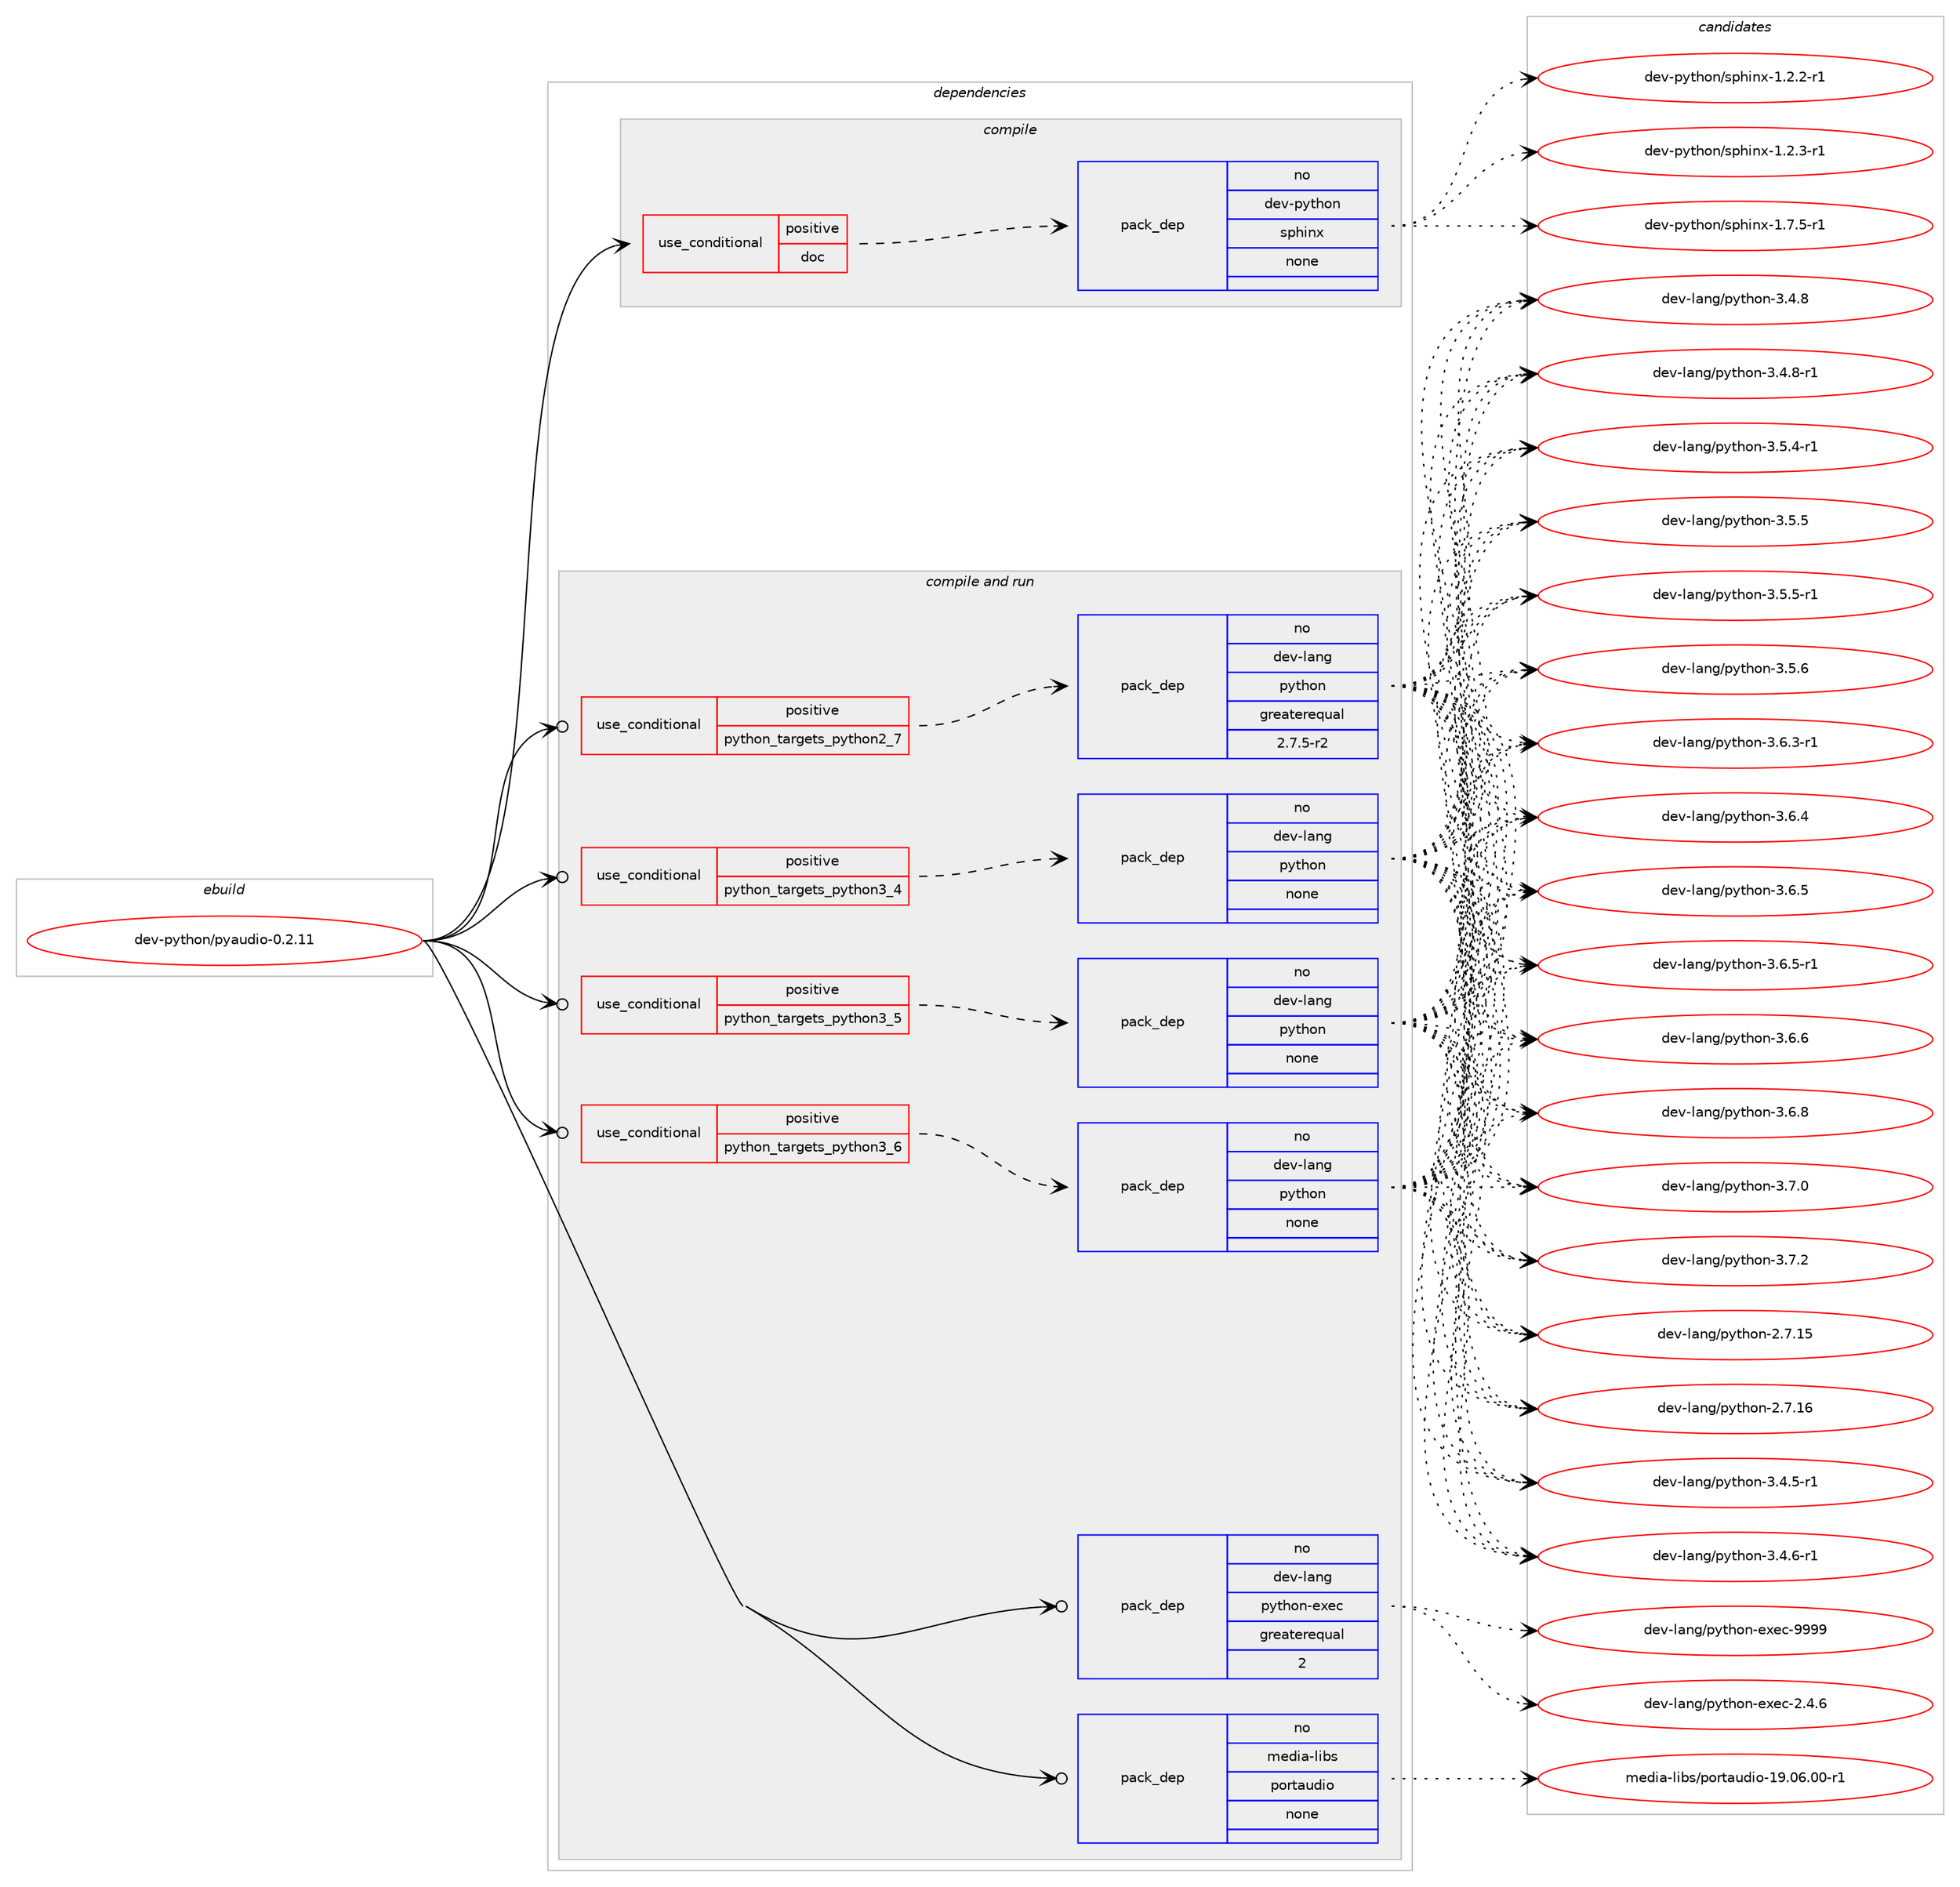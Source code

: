 digraph prolog {

# *************
# Graph options
# *************

newrank=true;
concentrate=true;
compound=true;
graph [rankdir=LR,fontname=Helvetica,fontsize=10,ranksep=1.5];#, ranksep=2.5, nodesep=0.2];
edge  [arrowhead=vee];
node  [fontname=Helvetica,fontsize=10];

# **********
# The ebuild
# **********

subgraph cluster_leftcol {
color=gray;
rank=same;
label=<<i>ebuild</i>>;
id [label="dev-python/pyaudio-0.2.11", color=red, width=4, href="../dev-python/pyaudio-0.2.11.svg"];
}

# ****************
# The dependencies
# ****************

subgraph cluster_midcol {
color=gray;
label=<<i>dependencies</i>>;
subgraph cluster_compile {
fillcolor="#eeeeee";
style=filled;
label=<<i>compile</i>>;
subgraph cond380263 {
dependency1427751 [label=<<TABLE BORDER="0" CELLBORDER="1" CELLSPACING="0" CELLPADDING="4"><TR><TD ROWSPAN="3" CELLPADDING="10">use_conditional</TD></TR><TR><TD>positive</TD></TR><TR><TD>doc</TD></TR></TABLE>>, shape=none, color=red];
subgraph pack1024174 {
dependency1427752 [label=<<TABLE BORDER="0" CELLBORDER="1" CELLSPACING="0" CELLPADDING="4" WIDTH="220"><TR><TD ROWSPAN="6" CELLPADDING="30">pack_dep</TD></TR><TR><TD WIDTH="110">no</TD></TR><TR><TD>dev-python</TD></TR><TR><TD>sphinx</TD></TR><TR><TD>none</TD></TR><TR><TD></TD></TR></TABLE>>, shape=none, color=blue];
}
dependency1427751:e -> dependency1427752:w [weight=20,style="dashed",arrowhead="vee"];
}
id:e -> dependency1427751:w [weight=20,style="solid",arrowhead="vee"];
}
subgraph cluster_compileandrun {
fillcolor="#eeeeee";
style=filled;
label=<<i>compile and run</i>>;
subgraph cond380264 {
dependency1427753 [label=<<TABLE BORDER="0" CELLBORDER="1" CELLSPACING="0" CELLPADDING="4"><TR><TD ROWSPAN="3" CELLPADDING="10">use_conditional</TD></TR><TR><TD>positive</TD></TR><TR><TD>python_targets_python2_7</TD></TR></TABLE>>, shape=none, color=red];
subgraph pack1024175 {
dependency1427754 [label=<<TABLE BORDER="0" CELLBORDER="1" CELLSPACING="0" CELLPADDING="4" WIDTH="220"><TR><TD ROWSPAN="6" CELLPADDING="30">pack_dep</TD></TR><TR><TD WIDTH="110">no</TD></TR><TR><TD>dev-lang</TD></TR><TR><TD>python</TD></TR><TR><TD>greaterequal</TD></TR><TR><TD>2.7.5-r2</TD></TR></TABLE>>, shape=none, color=blue];
}
dependency1427753:e -> dependency1427754:w [weight=20,style="dashed",arrowhead="vee"];
}
id:e -> dependency1427753:w [weight=20,style="solid",arrowhead="odotvee"];
subgraph cond380265 {
dependency1427755 [label=<<TABLE BORDER="0" CELLBORDER="1" CELLSPACING="0" CELLPADDING="4"><TR><TD ROWSPAN="3" CELLPADDING="10">use_conditional</TD></TR><TR><TD>positive</TD></TR><TR><TD>python_targets_python3_4</TD></TR></TABLE>>, shape=none, color=red];
subgraph pack1024176 {
dependency1427756 [label=<<TABLE BORDER="0" CELLBORDER="1" CELLSPACING="0" CELLPADDING="4" WIDTH="220"><TR><TD ROWSPAN="6" CELLPADDING="30">pack_dep</TD></TR><TR><TD WIDTH="110">no</TD></TR><TR><TD>dev-lang</TD></TR><TR><TD>python</TD></TR><TR><TD>none</TD></TR><TR><TD></TD></TR></TABLE>>, shape=none, color=blue];
}
dependency1427755:e -> dependency1427756:w [weight=20,style="dashed",arrowhead="vee"];
}
id:e -> dependency1427755:w [weight=20,style="solid",arrowhead="odotvee"];
subgraph cond380266 {
dependency1427757 [label=<<TABLE BORDER="0" CELLBORDER="1" CELLSPACING="0" CELLPADDING="4"><TR><TD ROWSPAN="3" CELLPADDING="10">use_conditional</TD></TR><TR><TD>positive</TD></TR><TR><TD>python_targets_python3_5</TD></TR></TABLE>>, shape=none, color=red];
subgraph pack1024177 {
dependency1427758 [label=<<TABLE BORDER="0" CELLBORDER="1" CELLSPACING="0" CELLPADDING="4" WIDTH="220"><TR><TD ROWSPAN="6" CELLPADDING="30">pack_dep</TD></TR><TR><TD WIDTH="110">no</TD></TR><TR><TD>dev-lang</TD></TR><TR><TD>python</TD></TR><TR><TD>none</TD></TR><TR><TD></TD></TR></TABLE>>, shape=none, color=blue];
}
dependency1427757:e -> dependency1427758:w [weight=20,style="dashed",arrowhead="vee"];
}
id:e -> dependency1427757:w [weight=20,style="solid",arrowhead="odotvee"];
subgraph cond380267 {
dependency1427759 [label=<<TABLE BORDER="0" CELLBORDER="1" CELLSPACING="0" CELLPADDING="4"><TR><TD ROWSPAN="3" CELLPADDING="10">use_conditional</TD></TR><TR><TD>positive</TD></TR><TR><TD>python_targets_python3_6</TD></TR></TABLE>>, shape=none, color=red];
subgraph pack1024178 {
dependency1427760 [label=<<TABLE BORDER="0" CELLBORDER="1" CELLSPACING="0" CELLPADDING="4" WIDTH="220"><TR><TD ROWSPAN="6" CELLPADDING="30">pack_dep</TD></TR><TR><TD WIDTH="110">no</TD></TR><TR><TD>dev-lang</TD></TR><TR><TD>python</TD></TR><TR><TD>none</TD></TR><TR><TD></TD></TR></TABLE>>, shape=none, color=blue];
}
dependency1427759:e -> dependency1427760:w [weight=20,style="dashed",arrowhead="vee"];
}
id:e -> dependency1427759:w [weight=20,style="solid",arrowhead="odotvee"];
subgraph pack1024179 {
dependency1427761 [label=<<TABLE BORDER="0" CELLBORDER="1" CELLSPACING="0" CELLPADDING="4" WIDTH="220"><TR><TD ROWSPAN="6" CELLPADDING="30">pack_dep</TD></TR><TR><TD WIDTH="110">no</TD></TR><TR><TD>dev-lang</TD></TR><TR><TD>python-exec</TD></TR><TR><TD>greaterequal</TD></TR><TR><TD>2</TD></TR></TABLE>>, shape=none, color=blue];
}
id:e -> dependency1427761:w [weight=20,style="solid",arrowhead="odotvee"];
subgraph pack1024180 {
dependency1427762 [label=<<TABLE BORDER="0" CELLBORDER="1" CELLSPACING="0" CELLPADDING="4" WIDTH="220"><TR><TD ROWSPAN="6" CELLPADDING="30">pack_dep</TD></TR><TR><TD WIDTH="110">no</TD></TR><TR><TD>media-libs</TD></TR><TR><TD>portaudio</TD></TR><TR><TD>none</TD></TR><TR><TD></TD></TR></TABLE>>, shape=none, color=blue];
}
id:e -> dependency1427762:w [weight=20,style="solid",arrowhead="odotvee"];
}
subgraph cluster_run {
fillcolor="#eeeeee";
style=filled;
label=<<i>run</i>>;
}
}

# **************
# The candidates
# **************

subgraph cluster_choices {
rank=same;
color=gray;
label=<<i>candidates</i>>;

subgraph choice1024174 {
color=black;
nodesep=1;
choice10010111845112121116104111110471151121041051101204549465046504511449 [label="dev-python/sphinx-1.2.2-r1", color=red, width=4,href="../dev-python/sphinx-1.2.2-r1.svg"];
choice10010111845112121116104111110471151121041051101204549465046514511449 [label="dev-python/sphinx-1.2.3-r1", color=red, width=4,href="../dev-python/sphinx-1.2.3-r1.svg"];
choice10010111845112121116104111110471151121041051101204549465546534511449 [label="dev-python/sphinx-1.7.5-r1", color=red, width=4,href="../dev-python/sphinx-1.7.5-r1.svg"];
dependency1427752:e -> choice10010111845112121116104111110471151121041051101204549465046504511449:w [style=dotted,weight="100"];
dependency1427752:e -> choice10010111845112121116104111110471151121041051101204549465046514511449:w [style=dotted,weight="100"];
dependency1427752:e -> choice10010111845112121116104111110471151121041051101204549465546534511449:w [style=dotted,weight="100"];
}
subgraph choice1024175 {
color=black;
nodesep=1;
choice10010111845108971101034711212111610411111045504655464953 [label="dev-lang/python-2.7.15", color=red, width=4,href="../dev-lang/python-2.7.15.svg"];
choice10010111845108971101034711212111610411111045504655464954 [label="dev-lang/python-2.7.16", color=red, width=4,href="../dev-lang/python-2.7.16.svg"];
choice1001011184510897110103471121211161041111104551465246534511449 [label="dev-lang/python-3.4.5-r1", color=red, width=4,href="../dev-lang/python-3.4.5-r1.svg"];
choice1001011184510897110103471121211161041111104551465246544511449 [label="dev-lang/python-3.4.6-r1", color=red, width=4,href="../dev-lang/python-3.4.6-r1.svg"];
choice100101118451089711010347112121116104111110455146524656 [label="dev-lang/python-3.4.8", color=red, width=4,href="../dev-lang/python-3.4.8.svg"];
choice1001011184510897110103471121211161041111104551465246564511449 [label="dev-lang/python-3.4.8-r1", color=red, width=4,href="../dev-lang/python-3.4.8-r1.svg"];
choice1001011184510897110103471121211161041111104551465346524511449 [label="dev-lang/python-3.5.4-r1", color=red, width=4,href="../dev-lang/python-3.5.4-r1.svg"];
choice100101118451089711010347112121116104111110455146534653 [label="dev-lang/python-3.5.5", color=red, width=4,href="../dev-lang/python-3.5.5.svg"];
choice1001011184510897110103471121211161041111104551465346534511449 [label="dev-lang/python-3.5.5-r1", color=red, width=4,href="../dev-lang/python-3.5.5-r1.svg"];
choice100101118451089711010347112121116104111110455146534654 [label="dev-lang/python-3.5.6", color=red, width=4,href="../dev-lang/python-3.5.6.svg"];
choice1001011184510897110103471121211161041111104551465446514511449 [label="dev-lang/python-3.6.3-r1", color=red, width=4,href="../dev-lang/python-3.6.3-r1.svg"];
choice100101118451089711010347112121116104111110455146544652 [label="dev-lang/python-3.6.4", color=red, width=4,href="../dev-lang/python-3.6.4.svg"];
choice100101118451089711010347112121116104111110455146544653 [label="dev-lang/python-3.6.5", color=red, width=4,href="../dev-lang/python-3.6.5.svg"];
choice1001011184510897110103471121211161041111104551465446534511449 [label="dev-lang/python-3.6.5-r1", color=red, width=4,href="../dev-lang/python-3.6.5-r1.svg"];
choice100101118451089711010347112121116104111110455146544654 [label="dev-lang/python-3.6.6", color=red, width=4,href="../dev-lang/python-3.6.6.svg"];
choice100101118451089711010347112121116104111110455146544656 [label="dev-lang/python-3.6.8", color=red, width=4,href="../dev-lang/python-3.6.8.svg"];
choice100101118451089711010347112121116104111110455146554648 [label="dev-lang/python-3.7.0", color=red, width=4,href="../dev-lang/python-3.7.0.svg"];
choice100101118451089711010347112121116104111110455146554650 [label="dev-lang/python-3.7.2", color=red, width=4,href="../dev-lang/python-3.7.2.svg"];
dependency1427754:e -> choice10010111845108971101034711212111610411111045504655464953:w [style=dotted,weight="100"];
dependency1427754:e -> choice10010111845108971101034711212111610411111045504655464954:w [style=dotted,weight="100"];
dependency1427754:e -> choice1001011184510897110103471121211161041111104551465246534511449:w [style=dotted,weight="100"];
dependency1427754:e -> choice1001011184510897110103471121211161041111104551465246544511449:w [style=dotted,weight="100"];
dependency1427754:e -> choice100101118451089711010347112121116104111110455146524656:w [style=dotted,weight="100"];
dependency1427754:e -> choice1001011184510897110103471121211161041111104551465246564511449:w [style=dotted,weight="100"];
dependency1427754:e -> choice1001011184510897110103471121211161041111104551465346524511449:w [style=dotted,weight="100"];
dependency1427754:e -> choice100101118451089711010347112121116104111110455146534653:w [style=dotted,weight="100"];
dependency1427754:e -> choice1001011184510897110103471121211161041111104551465346534511449:w [style=dotted,weight="100"];
dependency1427754:e -> choice100101118451089711010347112121116104111110455146534654:w [style=dotted,weight="100"];
dependency1427754:e -> choice1001011184510897110103471121211161041111104551465446514511449:w [style=dotted,weight="100"];
dependency1427754:e -> choice100101118451089711010347112121116104111110455146544652:w [style=dotted,weight="100"];
dependency1427754:e -> choice100101118451089711010347112121116104111110455146544653:w [style=dotted,weight="100"];
dependency1427754:e -> choice1001011184510897110103471121211161041111104551465446534511449:w [style=dotted,weight="100"];
dependency1427754:e -> choice100101118451089711010347112121116104111110455146544654:w [style=dotted,weight="100"];
dependency1427754:e -> choice100101118451089711010347112121116104111110455146544656:w [style=dotted,weight="100"];
dependency1427754:e -> choice100101118451089711010347112121116104111110455146554648:w [style=dotted,weight="100"];
dependency1427754:e -> choice100101118451089711010347112121116104111110455146554650:w [style=dotted,weight="100"];
}
subgraph choice1024176 {
color=black;
nodesep=1;
choice10010111845108971101034711212111610411111045504655464953 [label="dev-lang/python-2.7.15", color=red, width=4,href="../dev-lang/python-2.7.15.svg"];
choice10010111845108971101034711212111610411111045504655464954 [label="dev-lang/python-2.7.16", color=red, width=4,href="../dev-lang/python-2.7.16.svg"];
choice1001011184510897110103471121211161041111104551465246534511449 [label="dev-lang/python-3.4.5-r1", color=red, width=4,href="../dev-lang/python-3.4.5-r1.svg"];
choice1001011184510897110103471121211161041111104551465246544511449 [label="dev-lang/python-3.4.6-r1", color=red, width=4,href="../dev-lang/python-3.4.6-r1.svg"];
choice100101118451089711010347112121116104111110455146524656 [label="dev-lang/python-3.4.8", color=red, width=4,href="../dev-lang/python-3.4.8.svg"];
choice1001011184510897110103471121211161041111104551465246564511449 [label="dev-lang/python-3.4.8-r1", color=red, width=4,href="../dev-lang/python-3.4.8-r1.svg"];
choice1001011184510897110103471121211161041111104551465346524511449 [label="dev-lang/python-3.5.4-r1", color=red, width=4,href="../dev-lang/python-3.5.4-r1.svg"];
choice100101118451089711010347112121116104111110455146534653 [label="dev-lang/python-3.5.5", color=red, width=4,href="../dev-lang/python-3.5.5.svg"];
choice1001011184510897110103471121211161041111104551465346534511449 [label="dev-lang/python-3.5.5-r1", color=red, width=4,href="../dev-lang/python-3.5.5-r1.svg"];
choice100101118451089711010347112121116104111110455146534654 [label="dev-lang/python-3.5.6", color=red, width=4,href="../dev-lang/python-3.5.6.svg"];
choice1001011184510897110103471121211161041111104551465446514511449 [label="dev-lang/python-3.6.3-r1", color=red, width=4,href="../dev-lang/python-3.6.3-r1.svg"];
choice100101118451089711010347112121116104111110455146544652 [label="dev-lang/python-3.6.4", color=red, width=4,href="../dev-lang/python-3.6.4.svg"];
choice100101118451089711010347112121116104111110455146544653 [label="dev-lang/python-3.6.5", color=red, width=4,href="../dev-lang/python-3.6.5.svg"];
choice1001011184510897110103471121211161041111104551465446534511449 [label="dev-lang/python-3.6.5-r1", color=red, width=4,href="../dev-lang/python-3.6.5-r1.svg"];
choice100101118451089711010347112121116104111110455146544654 [label="dev-lang/python-3.6.6", color=red, width=4,href="../dev-lang/python-3.6.6.svg"];
choice100101118451089711010347112121116104111110455146544656 [label="dev-lang/python-3.6.8", color=red, width=4,href="../dev-lang/python-3.6.8.svg"];
choice100101118451089711010347112121116104111110455146554648 [label="dev-lang/python-3.7.0", color=red, width=4,href="../dev-lang/python-3.7.0.svg"];
choice100101118451089711010347112121116104111110455146554650 [label="dev-lang/python-3.7.2", color=red, width=4,href="../dev-lang/python-3.7.2.svg"];
dependency1427756:e -> choice10010111845108971101034711212111610411111045504655464953:w [style=dotted,weight="100"];
dependency1427756:e -> choice10010111845108971101034711212111610411111045504655464954:w [style=dotted,weight="100"];
dependency1427756:e -> choice1001011184510897110103471121211161041111104551465246534511449:w [style=dotted,weight="100"];
dependency1427756:e -> choice1001011184510897110103471121211161041111104551465246544511449:w [style=dotted,weight="100"];
dependency1427756:e -> choice100101118451089711010347112121116104111110455146524656:w [style=dotted,weight="100"];
dependency1427756:e -> choice1001011184510897110103471121211161041111104551465246564511449:w [style=dotted,weight="100"];
dependency1427756:e -> choice1001011184510897110103471121211161041111104551465346524511449:w [style=dotted,weight="100"];
dependency1427756:e -> choice100101118451089711010347112121116104111110455146534653:w [style=dotted,weight="100"];
dependency1427756:e -> choice1001011184510897110103471121211161041111104551465346534511449:w [style=dotted,weight="100"];
dependency1427756:e -> choice100101118451089711010347112121116104111110455146534654:w [style=dotted,weight="100"];
dependency1427756:e -> choice1001011184510897110103471121211161041111104551465446514511449:w [style=dotted,weight="100"];
dependency1427756:e -> choice100101118451089711010347112121116104111110455146544652:w [style=dotted,weight="100"];
dependency1427756:e -> choice100101118451089711010347112121116104111110455146544653:w [style=dotted,weight="100"];
dependency1427756:e -> choice1001011184510897110103471121211161041111104551465446534511449:w [style=dotted,weight="100"];
dependency1427756:e -> choice100101118451089711010347112121116104111110455146544654:w [style=dotted,weight="100"];
dependency1427756:e -> choice100101118451089711010347112121116104111110455146544656:w [style=dotted,weight="100"];
dependency1427756:e -> choice100101118451089711010347112121116104111110455146554648:w [style=dotted,weight="100"];
dependency1427756:e -> choice100101118451089711010347112121116104111110455146554650:w [style=dotted,weight="100"];
}
subgraph choice1024177 {
color=black;
nodesep=1;
choice10010111845108971101034711212111610411111045504655464953 [label="dev-lang/python-2.7.15", color=red, width=4,href="../dev-lang/python-2.7.15.svg"];
choice10010111845108971101034711212111610411111045504655464954 [label="dev-lang/python-2.7.16", color=red, width=4,href="../dev-lang/python-2.7.16.svg"];
choice1001011184510897110103471121211161041111104551465246534511449 [label="dev-lang/python-3.4.5-r1", color=red, width=4,href="../dev-lang/python-3.4.5-r1.svg"];
choice1001011184510897110103471121211161041111104551465246544511449 [label="dev-lang/python-3.4.6-r1", color=red, width=4,href="../dev-lang/python-3.4.6-r1.svg"];
choice100101118451089711010347112121116104111110455146524656 [label="dev-lang/python-3.4.8", color=red, width=4,href="../dev-lang/python-3.4.8.svg"];
choice1001011184510897110103471121211161041111104551465246564511449 [label="dev-lang/python-3.4.8-r1", color=red, width=4,href="../dev-lang/python-3.4.8-r1.svg"];
choice1001011184510897110103471121211161041111104551465346524511449 [label="dev-lang/python-3.5.4-r1", color=red, width=4,href="../dev-lang/python-3.5.4-r1.svg"];
choice100101118451089711010347112121116104111110455146534653 [label="dev-lang/python-3.5.5", color=red, width=4,href="../dev-lang/python-3.5.5.svg"];
choice1001011184510897110103471121211161041111104551465346534511449 [label="dev-lang/python-3.5.5-r1", color=red, width=4,href="../dev-lang/python-3.5.5-r1.svg"];
choice100101118451089711010347112121116104111110455146534654 [label="dev-lang/python-3.5.6", color=red, width=4,href="../dev-lang/python-3.5.6.svg"];
choice1001011184510897110103471121211161041111104551465446514511449 [label="dev-lang/python-3.6.3-r1", color=red, width=4,href="../dev-lang/python-3.6.3-r1.svg"];
choice100101118451089711010347112121116104111110455146544652 [label="dev-lang/python-3.6.4", color=red, width=4,href="../dev-lang/python-3.6.4.svg"];
choice100101118451089711010347112121116104111110455146544653 [label="dev-lang/python-3.6.5", color=red, width=4,href="../dev-lang/python-3.6.5.svg"];
choice1001011184510897110103471121211161041111104551465446534511449 [label="dev-lang/python-3.6.5-r1", color=red, width=4,href="../dev-lang/python-3.6.5-r1.svg"];
choice100101118451089711010347112121116104111110455146544654 [label="dev-lang/python-3.6.6", color=red, width=4,href="../dev-lang/python-3.6.6.svg"];
choice100101118451089711010347112121116104111110455146544656 [label="dev-lang/python-3.6.8", color=red, width=4,href="../dev-lang/python-3.6.8.svg"];
choice100101118451089711010347112121116104111110455146554648 [label="dev-lang/python-3.7.0", color=red, width=4,href="../dev-lang/python-3.7.0.svg"];
choice100101118451089711010347112121116104111110455146554650 [label="dev-lang/python-3.7.2", color=red, width=4,href="../dev-lang/python-3.7.2.svg"];
dependency1427758:e -> choice10010111845108971101034711212111610411111045504655464953:w [style=dotted,weight="100"];
dependency1427758:e -> choice10010111845108971101034711212111610411111045504655464954:w [style=dotted,weight="100"];
dependency1427758:e -> choice1001011184510897110103471121211161041111104551465246534511449:w [style=dotted,weight="100"];
dependency1427758:e -> choice1001011184510897110103471121211161041111104551465246544511449:w [style=dotted,weight="100"];
dependency1427758:e -> choice100101118451089711010347112121116104111110455146524656:w [style=dotted,weight="100"];
dependency1427758:e -> choice1001011184510897110103471121211161041111104551465246564511449:w [style=dotted,weight="100"];
dependency1427758:e -> choice1001011184510897110103471121211161041111104551465346524511449:w [style=dotted,weight="100"];
dependency1427758:e -> choice100101118451089711010347112121116104111110455146534653:w [style=dotted,weight="100"];
dependency1427758:e -> choice1001011184510897110103471121211161041111104551465346534511449:w [style=dotted,weight="100"];
dependency1427758:e -> choice100101118451089711010347112121116104111110455146534654:w [style=dotted,weight="100"];
dependency1427758:e -> choice1001011184510897110103471121211161041111104551465446514511449:w [style=dotted,weight="100"];
dependency1427758:e -> choice100101118451089711010347112121116104111110455146544652:w [style=dotted,weight="100"];
dependency1427758:e -> choice100101118451089711010347112121116104111110455146544653:w [style=dotted,weight="100"];
dependency1427758:e -> choice1001011184510897110103471121211161041111104551465446534511449:w [style=dotted,weight="100"];
dependency1427758:e -> choice100101118451089711010347112121116104111110455146544654:w [style=dotted,weight="100"];
dependency1427758:e -> choice100101118451089711010347112121116104111110455146544656:w [style=dotted,weight="100"];
dependency1427758:e -> choice100101118451089711010347112121116104111110455146554648:w [style=dotted,weight="100"];
dependency1427758:e -> choice100101118451089711010347112121116104111110455146554650:w [style=dotted,weight="100"];
}
subgraph choice1024178 {
color=black;
nodesep=1;
choice10010111845108971101034711212111610411111045504655464953 [label="dev-lang/python-2.7.15", color=red, width=4,href="../dev-lang/python-2.7.15.svg"];
choice10010111845108971101034711212111610411111045504655464954 [label="dev-lang/python-2.7.16", color=red, width=4,href="../dev-lang/python-2.7.16.svg"];
choice1001011184510897110103471121211161041111104551465246534511449 [label="dev-lang/python-3.4.5-r1", color=red, width=4,href="../dev-lang/python-3.4.5-r1.svg"];
choice1001011184510897110103471121211161041111104551465246544511449 [label="dev-lang/python-3.4.6-r1", color=red, width=4,href="../dev-lang/python-3.4.6-r1.svg"];
choice100101118451089711010347112121116104111110455146524656 [label="dev-lang/python-3.4.8", color=red, width=4,href="../dev-lang/python-3.4.8.svg"];
choice1001011184510897110103471121211161041111104551465246564511449 [label="dev-lang/python-3.4.8-r1", color=red, width=4,href="../dev-lang/python-3.4.8-r1.svg"];
choice1001011184510897110103471121211161041111104551465346524511449 [label="dev-lang/python-3.5.4-r1", color=red, width=4,href="../dev-lang/python-3.5.4-r1.svg"];
choice100101118451089711010347112121116104111110455146534653 [label="dev-lang/python-3.5.5", color=red, width=4,href="../dev-lang/python-3.5.5.svg"];
choice1001011184510897110103471121211161041111104551465346534511449 [label="dev-lang/python-3.5.5-r1", color=red, width=4,href="../dev-lang/python-3.5.5-r1.svg"];
choice100101118451089711010347112121116104111110455146534654 [label="dev-lang/python-3.5.6", color=red, width=4,href="../dev-lang/python-3.5.6.svg"];
choice1001011184510897110103471121211161041111104551465446514511449 [label="dev-lang/python-3.6.3-r1", color=red, width=4,href="../dev-lang/python-3.6.3-r1.svg"];
choice100101118451089711010347112121116104111110455146544652 [label="dev-lang/python-3.6.4", color=red, width=4,href="../dev-lang/python-3.6.4.svg"];
choice100101118451089711010347112121116104111110455146544653 [label="dev-lang/python-3.6.5", color=red, width=4,href="../dev-lang/python-3.6.5.svg"];
choice1001011184510897110103471121211161041111104551465446534511449 [label="dev-lang/python-3.6.5-r1", color=red, width=4,href="../dev-lang/python-3.6.5-r1.svg"];
choice100101118451089711010347112121116104111110455146544654 [label="dev-lang/python-3.6.6", color=red, width=4,href="../dev-lang/python-3.6.6.svg"];
choice100101118451089711010347112121116104111110455146544656 [label="dev-lang/python-3.6.8", color=red, width=4,href="../dev-lang/python-3.6.8.svg"];
choice100101118451089711010347112121116104111110455146554648 [label="dev-lang/python-3.7.0", color=red, width=4,href="../dev-lang/python-3.7.0.svg"];
choice100101118451089711010347112121116104111110455146554650 [label="dev-lang/python-3.7.2", color=red, width=4,href="../dev-lang/python-3.7.2.svg"];
dependency1427760:e -> choice10010111845108971101034711212111610411111045504655464953:w [style=dotted,weight="100"];
dependency1427760:e -> choice10010111845108971101034711212111610411111045504655464954:w [style=dotted,weight="100"];
dependency1427760:e -> choice1001011184510897110103471121211161041111104551465246534511449:w [style=dotted,weight="100"];
dependency1427760:e -> choice1001011184510897110103471121211161041111104551465246544511449:w [style=dotted,weight="100"];
dependency1427760:e -> choice100101118451089711010347112121116104111110455146524656:w [style=dotted,weight="100"];
dependency1427760:e -> choice1001011184510897110103471121211161041111104551465246564511449:w [style=dotted,weight="100"];
dependency1427760:e -> choice1001011184510897110103471121211161041111104551465346524511449:w [style=dotted,weight="100"];
dependency1427760:e -> choice100101118451089711010347112121116104111110455146534653:w [style=dotted,weight="100"];
dependency1427760:e -> choice1001011184510897110103471121211161041111104551465346534511449:w [style=dotted,weight="100"];
dependency1427760:e -> choice100101118451089711010347112121116104111110455146534654:w [style=dotted,weight="100"];
dependency1427760:e -> choice1001011184510897110103471121211161041111104551465446514511449:w [style=dotted,weight="100"];
dependency1427760:e -> choice100101118451089711010347112121116104111110455146544652:w [style=dotted,weight="100"];
dependency1427760:e -> choice100101118451089711010347112121116104111110455146544653:w [style=dotted,weight="100"];
dependency1427760:e -> choice1001011184510897110103471121211161041111104551465446534511449:w [style=dotted,weight="100"];
dependency1427760:e -> choice100101118451089711010347112121116104111110455146544654:w [style=dotted,weight="100"];
dependency1427760:e -> choice100101118451089711010347112121116104111110455146544656:w [style=dotted,weight="100"];
dependency1427760:e -> choice100101118451089711010347112121116104111110455146554648:w [style=dotted,weight="100"];
dependency1427760:e -> choice100101118451089711010347112121116104111110455146554650:w [style=dotted,weight="100"];
}
subgraph choice1024179 {
color=black;
nodesep=1;
choice1001011184510897110103471121211161041111104510112010199455046524654 [label="dev-lang/python-exec-2.4.6", color=red, width=4,href="../dev-lang/python-exec-2.4.6.svg"];
choice10010111845108971101034711212111610411111045101120101994557575757 [label="dev-lang/python-exec-9999", color=red, width=4,href="../dev-lang/python-exec-9999.svg"];
dependency1427761:e -> choice1001011184510897110103471121211161041111104510112010199455046524654:w [style=dotted,weight="100"];
dependency1427761:e -> choice10010111845108971101034711212111610411111045101120101994557575757:w [style=dotted,weight="100"];
}
subgraph choice1024180 {
color=black;
nodesep=1;
choice10910110010597451081059811547112111114116971171001051114549574648544648484511449 [label="media-libs/portaudio-19.06.00-r1", color=red, width=4,href="../media-libs/portaudio-19.06.00-r1.svg"];
dependency1427762:e -> choice10910110010597451081059811547112111114116971171001051114549574648544648484511449:w [style=dotted,weight="100"];
}
}

}
